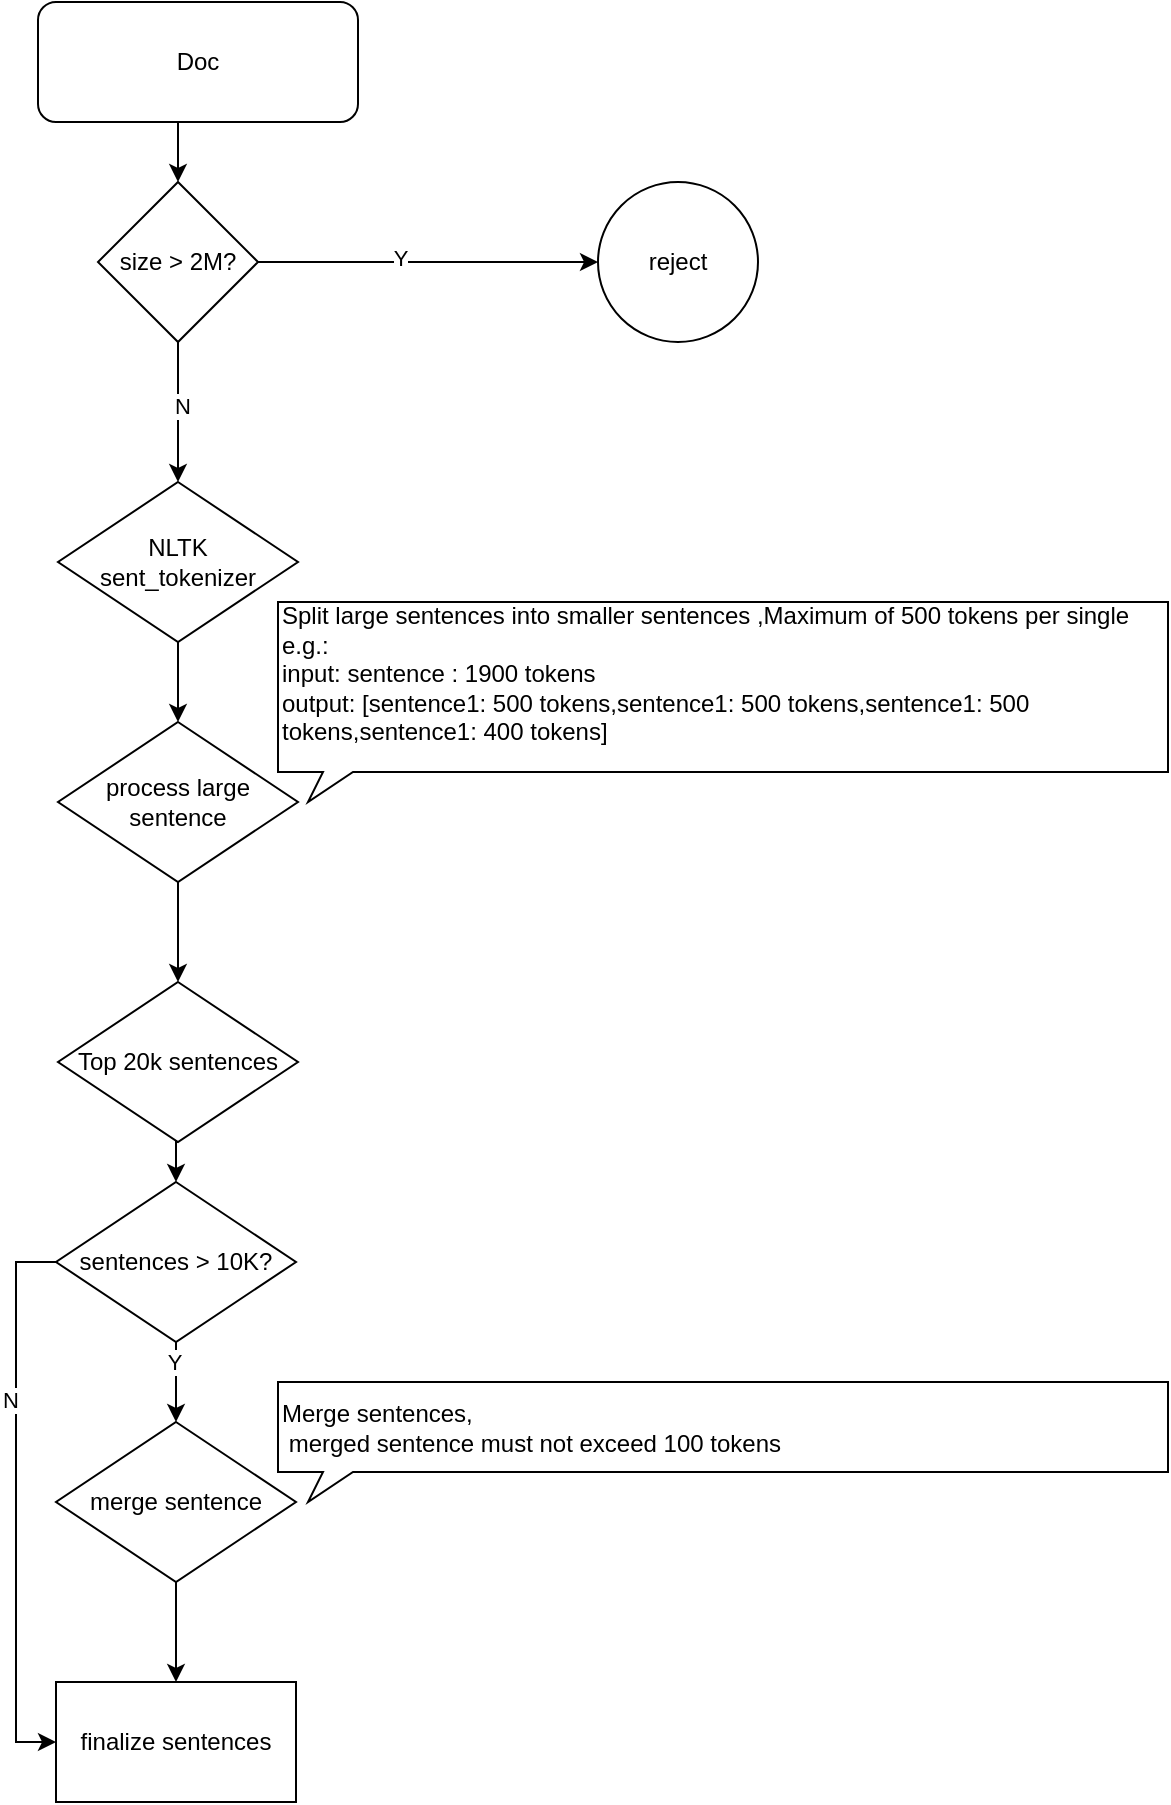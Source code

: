 <mxfile version="24.4.7" type="github">
  <diagram name="Page-1" id="LUoLeQQDcU1MEl5xLvJL">
    <mxGraphModel dx="2074" dy="50" grid="1" gridSize="10" guides="1" tooltips="1" connect="1" arrows="1" fold="1" page="1" pageScale="1" pageWidth="850" pageHeight="1100" math="0" shadow="0">
      <root>
        <mxCell id="0" />
        <mxCell id="1" parent="0" />
        <mxCell id="qlSNl1ecH6xEMk753rMs-1" style="edgeStyle=orthogonalEdgeStyle;rounded=0;orthogonalLoop=1;jettySize=auto;html=1;exitX=0.5;exitY=1;exitDx=0;exitDy=0;entryX=0.5;entryY=0;entryDx=0;entryDy=0;" edge="1" parent="1" source="qlSNl1ecH6xEMk753rMs-2" target="qlSNl1ecH6xEMk753rMs-9">
          <mxGeometry relative="1" as="geometry" />
        </mxCell>
        <mxCell id="qlSNl1ecH6xEMk753rMs-2" value="Doc" style="rounded=1;whiteSpace=wrap;html=1;" vertex="1" parent="1">
          <mxGeometry x="680" y="1440" width="160" height="60" as="geometry" />
        </mxCell>
        <mxCell id="qlSNl1ecH6xEMk753rMs-3" style="edgeStyle=orthogonalEdgeStyle;rounded=0;orthogonalLoop=1;jettySize=auto;html=1;exitX=0.5;exitY=1;exitDx=0;exitDy=0;entryX=0.5;entryY=0;entryDx=0;entryDy=0;" edge="1" parent="1" source="qlSNl1ecH6xEMk753rMs-4" target="qlSNl1ecH6xEMk753rMs-12">
          <mxGeometry relative="1" as="geometry" />
        </mxCell>
        <mxCell id="qlSNl1ecH6xEMk753rMs-4" value="NLTK&lt;div&gt;sent_tokenizer&lt;/div&gt;" style="rhombus;whiteSpace=wrap;html=1;" vertex="1" parent="1">
          <mxGeometry x="690" y="1680" width="120" height="80" as="geometry" />
        </mxCell>
        <mxCell id="qlSNl1ecH6xEMk753rMs-5" style="edgeStyle=orthogonalEdgeStyle;rounded=0;orthogonalLoop=1;jettySize=auto;html=1;exitX=1;exitY=0.5;exitDx=0;exitDy=0;entryX=0;entryY=0.5;entryDx=0;entryDy=0;" edge="1" parent="1" source="qlSNl1ecH6xEMk753rMs-9" target="qlSNl1ecH6xEMk753rMs-10">
          <mxGeometry relative="1" as="geometry" />
        </mxCell>
        <mxCell id="qlSNl1ecH6xEMk753rMs-6" value="Y" style="edgeLabel;html=1;align=center;verticalAlign=middle;resizable=0;points=[];" vertex="1" connectable="0" parent="qlSNl1ecH6xEMk753rMs-5">
          <mxGeometry x="-0.165" y="2" relative="1" as="geometry">
            <mxPoint as="offset" />
          </mxGeometry>
        </mxCell>
        <mxCell id="qlSNl1ecH6xEMk753rMs-7" style="edgeStyle=orthogonalEdgeStyle;rounded=0;orthogonalLoop=1;jettySize=auto;html=1;exitX=0.5;exitY=1;exitDx=0;exitDy=0;entryX=0.5;entryY=0;entryDx=0;entryDy=0;" edge="1" parent="1" source="qlSNl1ecH6xEMk753rMs-9" target="qlSNl1ecH6xEMk753rMs-4">
          <mxGeometry relative="1" as="geometry" />
        </mxCell>
        <mxCell id="qlSNl1ecH6xEMk753rMs-8" value="N" style="edgeLabel;html=1;align=center;verticalAlign=middle;resizable=0;points=[];" vertex="1" connectable="0" parent="qlSNl1ecH6xEMk753rMs-7">
          <mxGeometry x="-0.086" y="2" relative="1" as="geometry">
            <mxPoint as="offset" />
          </mxGeometry>
        </mxCell>
        <mxCell id="qlSNl1ecH6xEMk753rMs-9" value="size &amp;gt; 2M?" style="rhombus;whiteSpace=wrap;html=1;" vertex="1" parent="1">
          <mxGeometry x="710" y="1530" width="80" height="80" as="geometry" />
        </mxCell>
        <mxCell id="qlSNl1ecH6xEMk753rMs-10" value="reject" style="ellipse;whiteSpace=wrap;html=1;aspect=fixed;" vertex="1" parent="1">
          <mxGeometry x="960" y="1530" width="80" height="80" as="geometry" />
        </mxCell>
        <mxCell id="qlSNl1ecH6xEMk753rMs-11" style="edgeStyle=orthogonalEdgeStyle;rounded=0;orthogonalLoop=1;jettySize=auto;html=1;exitX=0.5;exitY=1;exitDx=0;exitDy=0;entryX=0.5;entryY=0;entryDx=0;entryDy=0;" edge="1" parent="1" source="qlSNl1ecH6xEMk753rMs-12" target="qlSNl1ecH6xEMk753rMs-15">
          <mxGeometry relative="1" as="geometry" />
        </mxCell>
        <mxCell id="qlSNl1ecH6xEMk753rMs-12" value="process large sentence" style="rhombus;whiteSpace=wrap;html=1;" vertex="1" parent="1">
          <mxGeometry x="690" y="1800" width="120" height="80" as="geometry" />
        </mxCell>
        <mxCell id="qlSNl1ecH6xEMk753rMs-13" value="&lt;div&gt;Split large sentences into smaller sentences ,&lt;span style=&quot;background-color: initial;&quot;&gt;Maximum of 500 tokens per single&lt;/span&gt;&lt;/div&gt;&lt;div&gt;e.g.:&amp;nbsp;&lt;/div&gt;&lt;div&gt;&lt;span style=&quot;background-color: initial;&quot;&gt;input: sentence : 1900 tokens&lt;/span&gt;&lt;/div&gt;&lt;div&gt;output: [sentence1: 500 tokens,&lt;span style=&quot;background-color: initial;&quot;&gt;sentence1: 500 tokens,&lt;/span&gt;&lt;span style=&quot;background-color: initial;&quot;&gt;sentence1: 500 tokens,&lt;/span&gt;&lt;span style=&quot;background-color: initial;&quot;&gt;sentence1: 400 tokens&lt;/span&gt;&lt;span style=&quot;background-color: initial;&quot;&gt;]&lt;/span&gt;&lt;/div&gt;&lt;div&gt;&lt;br&gt;&lt;/div&gt;" style="whiteSpace=wrap;html=1;shape=mxgraph.basic.rectCallout;dx=30;dy=15;boundedLbl=1;align=left;" vertex="1" parent="1">
          <mxGeometry x="800" y="1740" width="445" height="100" as="geometry" />
        </mxCell>
        <mxCell id="qlSNl1ecH6xEMk753rMs-14" style="edgeStyle=orthogonalEdgeStyle;rounded=0;orthogonalLoop=1;jettySize=auto;html=1;exitX=0.5;exitY=1;exitDx=0;exitDy=0;entryX=0.5;entryY=0;entryDx=0;entryDy=0;" edge="1" parent="1" source="qlSNl1ecH6xEMk753rMs-15" target="qlSNl1ecH6xEMk753rMs-20">
          <mxGeometry relative="1" as="geometry" />
        </mxCell>
        <mxCell id="qlSNl1ecH6xEMk753rMs-15" value="Top 20k sentences" style="rhombus;whiteSpace=wrap;html=1;" vertex="1" parent="1">
          <mxGeometry x="690" y="1930" width="120" height="80" as="geometry" />
        </mxCell>
        <mxCell id="qlSNl1ecH6xEMk753rMs-16" style="edgeStyle=orthogonalEdgeStyle;rounded=0;orthogonalLoop=1;jettySize=auto;html=1;exitX=0.5;exitY=1;exitDx=0;exitDy=0;entryX=0.5;entryY=0;entryDx=0;entryDy=0;" edge="1" parent="1" source="qlSNl1ecH6xEMk753rMs-20" target="qlSNl1ecH6xEMk753rMs-22">
          <mxGeometry relative="1" as="geometry" />
        </mxCell>
        <mxCell id="qlSNl1ecH6xEMk753rMs-17" value="Y" style="edgeLabel;html=1;align=center;verticalAlign=middle;resizable=0;points=[];" vertex="1" connectable="0" parent="qlSNl1ecH6xEMk753rMs-16">
          <mxGeometry x="-0.533" y="-1" relative="1" as="geometry">
            <mxPoint as="offset" />
          </mxGeometry>
        </mxCell>
        <mxCell id="qlSNl1ecH6xEMk753rMs-18" style="edgeStyle=orthogonalEdgeStyle;rounded=0;orthogonalLoop=1;jettySize=auto;html=1;exitX=0;exitY=0.5;exitDx=0;exitDy=0;entryX=0;entryY=0.5;entryDx=0;entryDy=0;" edge="1" parent="1" source="qlSNl1ecH6xEMk753rMs-20" target="qlSNl1ecH6xEMk753rMs-24">
          <mxGeometry relative="1" as="geometry" />
        </mxCell>
        <mxCell id="qlSNl1ecH6xEMk753rMs-19" value="N" style="edgeLabel;html=1;align=center;verticalAlign=middle;resizable=0;points=[];" vertex="1" connectable="0" parent="qlSNl1ecH6xEMk753rMs-18">
          <mxGeometry x="-0.366" y="-3" relative="1" as="geometry">
            <mxPoint as="offset" />
          </mxGeometry>
        </mxCell>
        <mxCell id="qlSNl1ecH6xEMk753rMs-20" value="sentences &amp;gt; 10K?" style="rhombus;whiteSpace=wrap;html=1;" vertex="1" parent="1">
          <mxGeometry x="689" y="2030" width="120" height="80" as="geometry" />
        </mxCell>
        <mxCell id="qlSNl1ecH6xEMk753rMs-21" style="edgeStyle=orthogonalEdgeStyle;rounded=0;orthogonalLoop=1;jettySize=auto;html=1;exitX=0.5;exitY=1;exitDx=0;exitDy=0;entryX=0.5;entryY=0;entryDx=0;entryDy=0;" edge="1" parent="1" source="qlSNl1ecH6xEMk753rMs-22" target="qlSNl1ecH6xEMk753rMs-24">
          <mxGeometry relative="1" as="geometry" />
        </mxCell>
        <mxCell id="qlSNl1ecH6xEMk753rMs-22" value="merge sentence" style="rhombus;whiteSpace=wrap;html=1;" vertex="1" parent="1">
          <mxGeometry x="689" y="2150" width="120" height="80" as="geometry" />
        </mxCell>
        <mxCell id="qlSNl1ecH6xEMk753rMs-23" value="&lt;div&gt;Merge sentences,&amp;nbsp;&lt;/div&gt;&lt;div&gt;&amp;nbsp;merged sentence must not exceed 100 tokens&lt;br&gt;&lt;/div&gt;" style="whiteSpace=wrap;html=1;shape=mxgraph.basic.rectCallout;dx=30;dy=15;boundedLbl=1;align=left;" vertex="1" parent="1">
          <mxGeometry x="800" y="2130" width="445" height="60" as="geometry" />
        </mxCell>
        <mxCell id="qlSNl1ecH6xEMk753rMs-24" value="finalize sentences" style="rounded=0;whiteSpace=wrap;html=1;" vertex="1" parent="1">
          <mxGeometry x="689" y="2280" width="120" height="60" as="geometry" />
        </mxCell>
      </root>
    </mxGraphModel>
  </diagram>
</mxfile>
